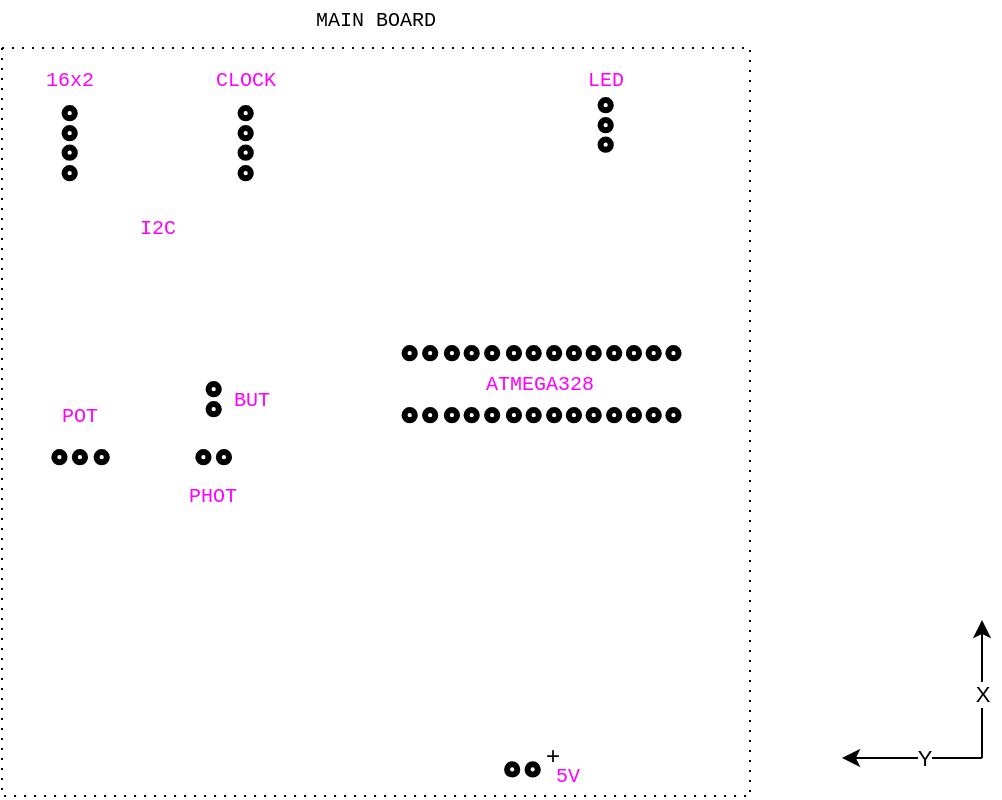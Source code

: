 <mxfile version="13.9.9" type="device"><diagram id="OzgIo4vzz6Lm8AsW8UQ5" name="Page-1"><mxGraphModel dx="1556" dy="1070" grid="1" gridSize="2" guides="1" tooltips="1" connect="1" arrows="1" fold="1" page="1" pageScale="1" pageWidth="827" pageHeight="1169" math="0" shadow="0"><root><mxCell id="0"/><mxCell id="1" parent="0"/><mxCell id="DFqgJUqp5KkITy6NiK_Q-1" value="" style="rounded=0;whiteSpace=wrap;html=1;dashed=1;dashPattern=1 4;" parent="1" vertex="1"><mxGeometry x="65.996" y="66" width="374.015" height="374.015" as="geometry"/></mxCell><mxCell id="PR3zcaD3_7BjFL_J0KoA-1" value="" style="endArrow=classic;html=1;fontStyle=0;fontSize=11;" parent="1" edge="1"><mxGeometry width="50" height="50" relative="1" as="geometry"><mxPoint x="556" y="421" as="sourcePoint"/><mxPoint x="486" y="421" as="targetPoint"/></mxGeometry></mxCell><mxCell id="PR3zcaD3_7BjFL_J0KoA-2" value="Y" style="edgeLabel;html=1;align=center;verticalAlign=middle;resizable=0;points=[];" parent="PR3zcaD3_7BjFL_J0KoA-1" vertex="1" connectable="0"><mxGeometry x="0.218" relative="1" as="geometry"><mxPoint x="12.86" as="offset"/></mxGeometry></mxCell><mxCell id="PR3zcaD3_7BjFL_J0KoA-3" value="" style="endArrow=classic;html=1;fontStyle=0;fontSize=11;align=center;" parent="1" edge="1"><mxGeometry width="50" height="50" relative="1" as="geometry"><mxPoint x="556" y="421" as="sourcePoint"/><mxPoint x="556" y="352" as="targetPoint"/></mxGeometry></mxCell><mxCell id="PR3zcaD3_7BjFL_J0KoA-4" value="X" style="edgeLabel;html=1;align=center;verticalAlign=middle;resizable=0;points=[];" parent="PR3zcaD3_7BjFL_J0KoA-3" vertex="1" connectable="0"><mxGeometry x="0.218" relative="1" as="geometry"><mxPoint y="9.76" as="offset"/></mxGeometry></mxCell><mxCell id="PR3zcaD3_7BjFL_J0KoA-19" value="" style="ellipse;whiteSpace=wrap;html=1;aspect=fixed;strokeWidth=3;" parent="1" vertex="1"><mxGeometry x="328.775" y="424.13" width="5.118" height="5.13" as="geometry"/></mxCell><mxCell id="PR3zcaD3_7BjFL_J0KoA-20" value="" style="ellipse;whiteSpace=wrap;html=1;aspect=fixed;strokeWidth=3;" parent="1" vertex="1"><mxGeometry x="318.538" y="424.13" width="5.118" height="5.13" as="geometry"/></mxCell><mxCell id="PR3zcaD3_7BjFL_J0KoA-23" value="+" style="text;html=1;strokeColor=none;fillColor=none;align=center;verticalAlign=middle;whiteSpace=wrap;rounded=0;" parent="1" vertex="1"><mxGeometry x="333.89" y="414.79" width="15" height="10" as="geometry"/></mxCell><mxCell id="gq0rFFBNovFr7YowMmW_-21" style="edgeStyle=orthogonalEdgeStyle;rounded=0;jumpStyle=arc;jumpSize=10;orthogonalLoop=1;jettySize=auto;html=1;entryX=1;entryY=0.5;entryDx=0;entryDy=0;endArrow=none;endFill=0;strokeWidth=2;strokeColor=#99CCFF;" parent="1" target="PR3zcaD3_7BjFL_J0KoA-132" edge="1"><mxGeometry relative="1" as="geometry"><Array as="points"><mxPoint x="788" y="130"/><mxPoint x="788" y="100"/><mxPoint x="548" y="100"/><mxPoint x="548" y="184"/><mxPoint x="575" y="184"/></Array><mxPoint x="778.583" y="130.0" as="sourcePoint"/></mxGeometry></mxCell><mxCell id="rnPP94FcN4H28lTZKulC-43" value="5V" style="text;html=1;strokeColor=none;fillColor=none;align=center;verticalAlign=middle;whiteSpace=wrap;rounded=0;glass=0;fontSize=10;opacity=50;fontStyle=0;rotation=0;fontFamily=Courier New;fontColor=#FF00FF;" parent="1" vertex="1"><mxGeometry x="339.28" y="420" width="19.93" height="20" as="geometry"/></mxCell><mxCell id="vUYfNrzakLABvSVwomHY-4" value="" style="ellipse;whiteSpace=wrap;html=1;aspect=fixed;strokeWidth=3;" vertex="1" parent="1"><mxGeometry x="97.279" y="115.79" width="5.118" height="5.13" as="geometry"/></mxCell><mxCell id="vUYfNrzakLABvSVwomHY-5" value="" style="ellipse;whiteSpace=wrap;html=1;aspect=fixed;strokeWidth=3;" vertex="1" parent="1"><mxGeometry x="97.279" y="106" width="5.118" height="5.13" as="geometry"/></mxCell><mxCell id="vUYfNrzakLABvSVwomHY-6" value="" style="ellipse;whiteSpace=wrap;html=1;aspect=fixed;strokeWidth=3;" vertex="1" parent="1"><mxGeometry x="97.279" y="96" width="5.118" height="5.13" as="geometry"/></mxCell><mxCell id="vUYfNrzakLABvSVwomHY-7" value="" style="ellipse;whiteSpace=wrap;html=1;aspect=fixed;strokeWidth=3;" vertex="1" parent="1"><mxGeometry x="97.279" y="126.0" width="5.118" height="5.13" as="geometry"/></mxCell><mxCell id="vUYfNrzakLABvSVwomHY-8" value="" style="ellipse;whiteSpace=wrap;html=1;aspect=fixed;strokeWidth=3;" vertex="1" parent="1"><mxGeometry x="365.279" y="111.79" width="5.118" height="5.13" as="geometry"/></mxCell><mxCell id="vUYfNrzakLABvSVwomHY-9" value="" style="ellipse;whiteSpace=wrap;html=1;aspect=fixed;strokeWidth=3;" vertex="1" parent="1"><mxGeometry x="365.279" y="102" width="5.118" height="5.13" as="geometry"/></mxCell><mxCell id="vUYfNrzakLABvSVwomHY-10" value="" style="ellipse;whiteSpace=wrap;html=1;aspect=fixed;strokeWidth=3;" vertex="1" parent="1"><mxGeometry x="365.279" y="92" width="5.118" height="5.13" as="geometry"/></mxCell><mxCell id="vUYfNrzakLABvSVwomHY-12" value="" style="ellipse;whiteSpace=wrap;html=1;aspect=fixed;strokeWidth=3;" vertex="1" parent="1"><mxGeometry x="185.279" y="115.79" width="5.118" height="5.13" as="geometry"/></mxCell><mxCell id="vUYfNrzakLABvSVwomHY-13" value="" style="ellipse;whiteSpace=wrap;html=1;aspect=fixed;strokeWidth=3;" vertex="1" parent="1"><mxGeometry x="185.279" y="106" width="5.118" height="5.13" as="geometry"/></mxCell><mxCell id="vUYfNrzakLABvSVwomHY-14" value="" style="ellipse;whiteSpace=wrap;html=1;aspect=fixed;strokeWidth=3;" vertex="1" parent="1"><mxGeometry x="185.279" y="96" width="5.118" height="5.13" as="geometry"/></mxCell><mxCell id="vUYfNrzakLABvSVwomHY-15" value="" style="ellipse;whiteSpace=wrap;html=1;aspect=fixed;strokeWidth=3;" vertex="1" parent="1"><mxGeometry x="185.279" y="126.0" width="5.118" height="5.13" as="geometry"/></mxCell><mxCell id="vUYfNrzakLABvSVwomHY-16" value="" style="ellipse;whiteSpace=wrap;html=1;aspect=fixed;strokeWidth=3;" vertex="1" parent="1"><mxGeometry x="102.395" y="268" width="5.118" height="5.13" as="geometry"/></mxCell><mxCell id="vUYfNrzakLABvSVwomHY-17" value="" style="ellipse;whiteSpace=wrap;html=1;aspect=fixed;strokeWidth=3;" vertex="1" parent="1"><mxGeometry x="92.159" y="268" width="5.118" height="5.13" as="geometry"/></mxCell><mxCell id="vUYfNrzakLABvSVwomHY-18" value="" style="ellipse;whiteSpace=wrap;html=1;aspect=fixed;strokeWidth=3;" vertex="1" parent="1"><mxGeometry x="113.285" y="268" width="5.118" height="5.13" as="geometry"/></mxCell><mxCell id="vUYfNrzakLABvSVwomHY-20" value="" style="ellipse;whiteSpace=wrap;html=1;aspect=fixed;strokeWidth=3;" vertex="1" parent="1"><mxGeometry x="169.285" y="234" width="5.118" height="5.13" as="geometry"/></mxCell><mxCell id="vUYfNrzakLABvSVwomHY-21" value="" style="ellipse;whiteSpace=wrap;html=1;aspect=fixed;strokeWidth=3;" vertex="1" parent="1"><mxGeometry x="169.288" y="244" width="5.118" height="5.13" as="geometry"/></mxCell><mxCell id="vUYfNrzakLABvSVwomHY-22" value="" style="ellipse;whiteSpace=wrap;html=1;aspect=fixed;strokeWidth=3;" vertex="1" parent="1"><mxGeometry x="174.405" y="268" width="5.118" height="5.13" as="geometry"/></mxCell><mxCell id="vUYfNrzakLABvSVwomHY-23" value="" style="ellipse;whiteSpace=wrap;html=1;aspect=fixed;strokeWidth=3;" vertex="1" parent="1"><mxGeometry x="164.168" y="268" width="5.118" height="5.13" as="geometry"/></mxCell><mxCell id="vUYfNrzakLABvSVwomHY-24" value="" style="ellipse;whiteSpace=wrap;html=1;aspect=fixed;strokeWidth=3;" vertex="1" parent="1"><mxGeometry x="277.515" y="216" width="5.118" height="5.13" as="geometry"/></mxCell><mxCell id="vUYfNrzakLABvSVwomHY-25" value="" style="ellipse;whiteSpace=wrap;html=1;aspect=fixed;strokeWidth=3;" vertex="1" parent="1"><mxGeometry x="267.279" y="216" width="5.118" height="5.13" as="geometry"/></mxCell><mxCell id="vUYfNrzakLABvSVwomHY-26" value="" style="ellipse;whiteSpace=wrap;html=1;aspect=fixed;strokeWidth=3;" vertex="1" parent="1"><mxGeometry x="288.405" y="216" width="5.118" height="5.13" as="geometry"/></mxCell><mxCell id="vUYfNrzakLABvSVwomHY-27" value="" style="ellipse;whiteSpace=wrap;html=1;aspect=fixed;strokeWidth=3;" vertex="1" parent="1"><mxGeometry x="308.515" y="216" width="5.118" height="5.13" as="geometry"/></mxCell><mxCell id="vUYfNrzakLABvSVwomHY-28" value="" style="ellipse;whiteSpace=wrap;html=1;aspect=fixed;strokeWidth=3;" vertex="1" parent="1"><mxGeometry x="298.279" y="216" width="5.118" height="5.13" as="geometry"/></mxCell><mxCell id="vUYfNrzakLABvSVwomHY-29" value="" style="ellipse;whiteSpace=wrap;html=1;aspect=fixed;strokeWidth=3;" vertex="1" parent="1"><mxGeometry x="319.405" y="216" width="5.118" height="5.13" as="geometry"/></mxCell><mxCell id="vUYfNrzakLABvSVwomHY-30" value="" style="ellipse;whiteSpace=wrap;html=1;aspect=fixed;strokeWidth=3;" vertex="1" parent="1"><mxGeometry x="339.515" y="216" width="5.118" height="5.13" as="geometry"/></mxCell><mxCell id="vUYfNrzakLABvSVwomHY-31" value="" style="ellipse;whiteSpace=wrap;html=1;aspect=fixed;strokeWidth=3;" vertex="1" parent="1"><mxGeometry x="329.279" y="216" width="5.118" height="5.13" as="geometry"/></mxCell><mxCell id="vUYfNrzakLABvSVwomHY-32" value="" style="ellipse;whiteSpace=wrap;html=1;aspect=fixed;strokeWidth=3;" vertex="1" parent="1"><mxGeometry x="349.405" y="216" width="5.118" height="5.13" as="geometry"/></mxCell><mxCell id="vUYfNrzakLABvSVwomHY-33" value="" style="ellipse;whiteSpace=wrap;html=1;aspect=fixed;strokeWidth=3;" vertex="1" parent="1"><mxGeometry x="369.515" y="216" width="5.118" height="5.13" as="geometry"/></mxCell><mxCell id="vUYfNrzakLABvSVwomHY-34" value="" style="ellipse;whiteSpace=wrap;html=1;aspect=fixed;strokeWidth=3;" vertex="1" parent="1"><mxGeometry x="359.279" y="216" width="5.118" height="5.13" as="geometry"/></mxCell><mxCell id="vUYfNrzakLABvSVwomHY-35" value="" style="ellipse;whiteSpace=wrap;html=1;aspect=fixed;strokeWidth=3;" vertex="1" parent="1"><mxGeometry x="379.405" y="216" width="5.118" height="5.13" as="geometry"/></mxCell><mxCell id="vUYfNrzakLABvSVwomHY-36" value="" style="ellipse;whiteSpace=wrap;html=1;aspect=fixed;strokeWidth=3;" vertex="1" parent="1"><mxGeometry x="389.285" y="216" width="5.118" height="5.13" as="geometry"/></mxCell><mxCell id="vUYfNrzakLABvSVwomHY-37" value="" style="ellipse;whiteSpace=wrap;html=1;aspect=fixed;strokeWidth=3;" vertex="1" parent="1"><mxGeometry x="399.175" y="216" width="5.118" height="5.13" as="geometry"/></mxCell><mxCell id="vUYfNrzakLABvSVwomHY-38" value="" style="ellipse;whiteSpace=wrap;html=1;aspect=fixed;strokeWidth=3;" vertex="1" parent="1"><mxGeometry x="277.515" y="247" width="5.118" height="5.13" as="geometry"/></mxCell><mxCell id="vUYfNrzakLABvSVwomHY-39" value="" style="ellipse;whiteSpace=wrap;html=1;aspect=fixed;strokeWidth=3;" vertex="1" parent="1"><mxGeometry x="267.279" y="247" width="5.118" height="5.13" as="geometry"/></mxCell><mxCell id="vUYfNrzakLABvSVwomHY-40" value="" style="ellipse;whiteSpace=wrap;html=1;aspect=fixed;strokeWidth=3;" vertex="1" parent="1"><mxGeometry x="288.405" y="247" width="5.118" height="5.13" as="geometry"/></mxCell><mxCell id="vUYfNrzakLABvSVwomHY-41" value="" style="ellipse;whiteSpace=wrap;html=1;aspect=fixed;strokeWidth=3;" vertex="1" parent="1"><mxGeometry x="308.515" y="247" width="5.118" height="5.13" as="geometry"/></mxCell><mxCell id="vUYfNrzakLABvSVwomHY-42" value="" style="ellipse;whiteSpace=wrap;html=1;aspect=fixed;strokeWidth=3;" vertex="1" parent="1"><mxGeometry x="298.279" y="247" width="5.118" height="5.13" as="geometry"/></mxCell><mxCell id="vUYfNrzakLABvSVwomHY-43" value="" style="ellipse;whiteSpace=wrap;html=1;aspect=fixed;strokeWidth=3;" vertex="1" parent="1"><mxGeometry x="319.405" y="247" width="5.118" height="5.13" as="geometry"/></mxCell><mxCell id="vUYfNrzakLABvSVwomHY-44" value="" style="ellipse;whiteSpace=wrap;html=1;aspect=fixed;strokeWidth=3;" vertex="1" parent="1"><mxGeometry x="339.515" y="247" width="5.118" height="5.13" as="geometry"/></mxCell><mxCell id="vUYfNrzakLABvSVwomHY-45" value="" style="ellipse;whiteSpace=wrap;html=1;aspect=fixed;strokeWidth=3;" vertex="1" parent="1"><mxGeometry x="329.279" y="247" width="5.118" height="5.13" as="geometry"/></mxCell><mxCell id="vUYfNrzakLABvSVwomHY-46" value="" style="ellipse;whiteSpace=wrap;html=1;aspect=fixed;strokeWidth=3;" vertex="1" parent="1"><mxGeometry x="349.405" y="247" width="5.118" height="5.13" as="geometry"/></mxCell><mxCell id="vUYfNrzakLABvSVwomHY-47" value="" style="ellipse;whiteSpace=wrap;html=1;aspect=fixed;strokeWidth=3;" vertex="1" parent="1"><mxGeometry x="369.515" y="247" width="5.118" height="5.13" as="geometry"/></mxCell><mxCell id="vUYfNrzakLABvSVwomHY-48" value="" style="ellipse;whiteSpace=wrap;html=1;aspect=fixed;strokeWidth=3;" vertex="1" parent="1"><mxGeometry x="359.279" y="247" width="5.118" height="5.13" as="geometry"/></mxCell><mxCell id="vUYfNrzakLABvSVwomHY-49" value="" style="ellipse;whiteSpace=wrap;html=1;aspect=fixed;strokeWidth=3;" vertex="1" parent="1"><mxGeometry x="379.405" y="247" width="5.118" height="5.13" as="geometry"/></mxCell><mxCell id="vUYfNrzakLABvSVwomHY-50" value="" style="ellipse;whiteSpace=wrap;html=1;aspect=fixed;strokeWidth=3;" vertex="1" parent="1"><mxGeometry x="389.285" y="247" width="5.118" height="5.13" as="geometry"/></mxCell><mxCell id="vUYfNrzakLABvSVwomHY-51" value="" style="ellipse;whiteSpace=wrap;html=1;aspect=fixed;strokeWidth=3;" vertex="1" parent="1"><mxGeometry x="399.175" y="247" width="5.118" height="5.13" as="geometry"/></mxCell><mxCell id="vUYfNrzakLABvSVwomHY-52" value="POT" style="text;html=1;strokeColor=none;fillColor=none;align=center;verticalAlign=middle;whiteSpace=wrap;rounded=0;glass=0;fontSize=10;opacity=50;fontStyle=0;rotation=0;fontFamily=Courier New;fontColor=#FF00FF;" vertex="1" parent="1"><mxGeometry x="95.28" y="239.56" width="19.93" height="20" as="geometry"/></mxCell><mxCell id="vUYfNrzakLABvSVwomHY-53" value="BUT" style="text;html=1;strokeColor=none;fillColor=none;align=center;verticalAlign=middle;whiteSpace=wrap;rounded=0;glass=0;fontSize=10;opacity=50;fontStyle=0;rotation=0;fontFamily=Courier New;fontColor=#FF00FF;" vertex="1" parent="1"><mxGeometry x="181.28" y="232" width="19.93" height="20" as="geometry"/></mxCell><mxCell id="vUYfNrzakLABvSVwomHY-54" value="PHOT" style="text;html=1;strokeColor=none;fillColor=none;align=center;verticalAlign=middle;whiteSpace=wrap;rounded=0;glass=0;fontSize=10;opacity=50;fontStyle=0;rotation=0;fontFamily=Courier New;fontColor=#FF00FF;" vertex="1" parent="1"><mxGeometry x="157.18" y="280" width="29.32" height="20" as="geometry"/></mxCell><mxCell id="vUYfNrzakLABvSVwomHY-55" value="ATMEGA328" style="text;html=1;strokeColor=none;fillColor=none;align=center;verticalAlign=middle;whiteSpace=wrap;rounded=0;glass=0;fontSize=10;opacity=50;fontStyle=0;rotation=0;fontFamily=Courier New;fontColor=#FF00FF;" vertex="1" parent="1"><mxGeometry x="266" y="224" width="138" height="20" as="geometry"/></mxCell><mxCell id="vUYfNrzakLABvSVwomHY-56" value="I2C" style="text;html=1;strokeColor=none;fillColor=none;align=center;verticalAlign=middle;whiteSpace=wrap;rounded=0;glass=0;fontSize=10;opacity=50;fontStyle=0;rotation=0;fontFamily=Courier New;fontColor=#FF00FF;" vertex="1" parent="1"><mxGeometry x="115.21" y="146" width="57.93" height="20" as="geometry"/></mxCell><mxCell id="vUYfNrzakLABvSVwomHY-57" value="16x2" style="text;html=1;strokeColor=none;fillColor=none;align=center;verticalAlign=middle;whiteSpace=wrap;rounded=0;glass=0;fontSize=10;opacity=50;fontStyle=0;rotation=0;fontFamily=Courier New;fontColor=#FF00FF;" vertex="1" parent="1"><mxGeometry x="70.87" y="72" width="57.93" height="20" as="geometry"/></mxCell><mxCell id="vUYfNrzakLABvSVwomHY-58" value="CLOCK" style="text;html=1;strokeColor=none;fillColor=none;align=center;verticalAlign=middle;whiteSpace=wrap;rounded=0;glass=0;fontSize=10;opacity=50;fontStyle=0;rotation=0;fontFamily=Courier New;fontColor=#FF00FF;" vertex="1" parent="1"><mxGeometry x="158.87" y="72" width="57.93" height="20" as="geometry"/></mxCell><mxCell id="vUYfNrzakLABvSVwomHY-59" value="LED" style="text;html=1;strokeColor=none;fillColor=none;align=center;verticalAlign=middle;whiteSpace=wrap;rounded=0;glass=0;fontSize=10;opacity=50;fontStyle=0;rotation=0;fontFamily=Courier New;fontColor=#FF00FF;" vertex="1" parent="1"><mxGeometry x="339.28" y="72.063" width="57.93" height="20" as="geometry"/></mxCell><mxCell id="vUYfNrzakLABvSVwomHY-60" value="MAIN BOARD" style="text;html=1;strokeColor=none;fillColor=none;align=center;verticalAlign=middle;whiteSpace=wrap;rounded=0;glass=0;fontSize=10;opacity=50;fontStyle=0;rotation=0;fontFamily=Courier New;" vertex="1" parent="1"><mxGeometry x="66" y="42" width="374" height="20" as="geometry"/></mxCell></root></mxGraphModel></diagram></mxfile>